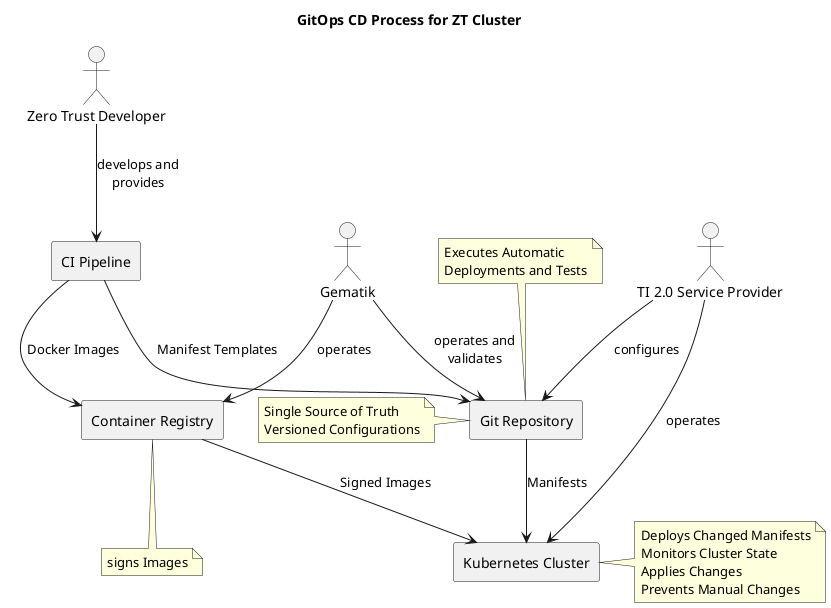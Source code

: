 @startuml "GitOps CD Process for ZT Cluster"
title GitOps CD Process for ZT Cluster

actor "Zero Trust Developer" as ZT
actor "Gematik" as GEM
actor "TI 2.0 Service Provider" as TSP

rectangle "Git Repository" as GIT
rectangle "Container Registry" as REG
rectangle "CI Pipeline" as CI
rectangle "Kubernetes Cluster" as K8S

ZT --> CI: develops and\nprovides
GEM --> REG: operates
TSP --> GIT: configures
GEM --> GIT: operates and\nvalidates
TSP --> K8S: operates

CI --> GIT: Manifest Templates
CI --> REG : Docker Images
GIT --> K8S : Manifests
REG --> K8S : Signed Images

note right of K8S: Deploys Changed Manifests\nMonitors Cluster State\nApplies Changes\nPrevents Manual Changes

note left of GIT: Single Source of Truth\nVersioned Configurations

note bottom of REG: signs Images

note top of GIT: Executes Automatic\nDeployments and Tests
@enduml

